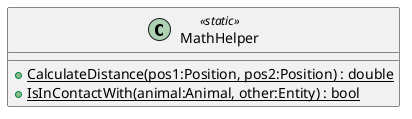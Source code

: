 @startuml
class MathHelper <<static>> {
    + {static} CalculateDistance(pos1:Position, pos2:Position) : double
    + {static} IsInContactWith(animal:Animal, other:Entity) : bool
}
@enduml
